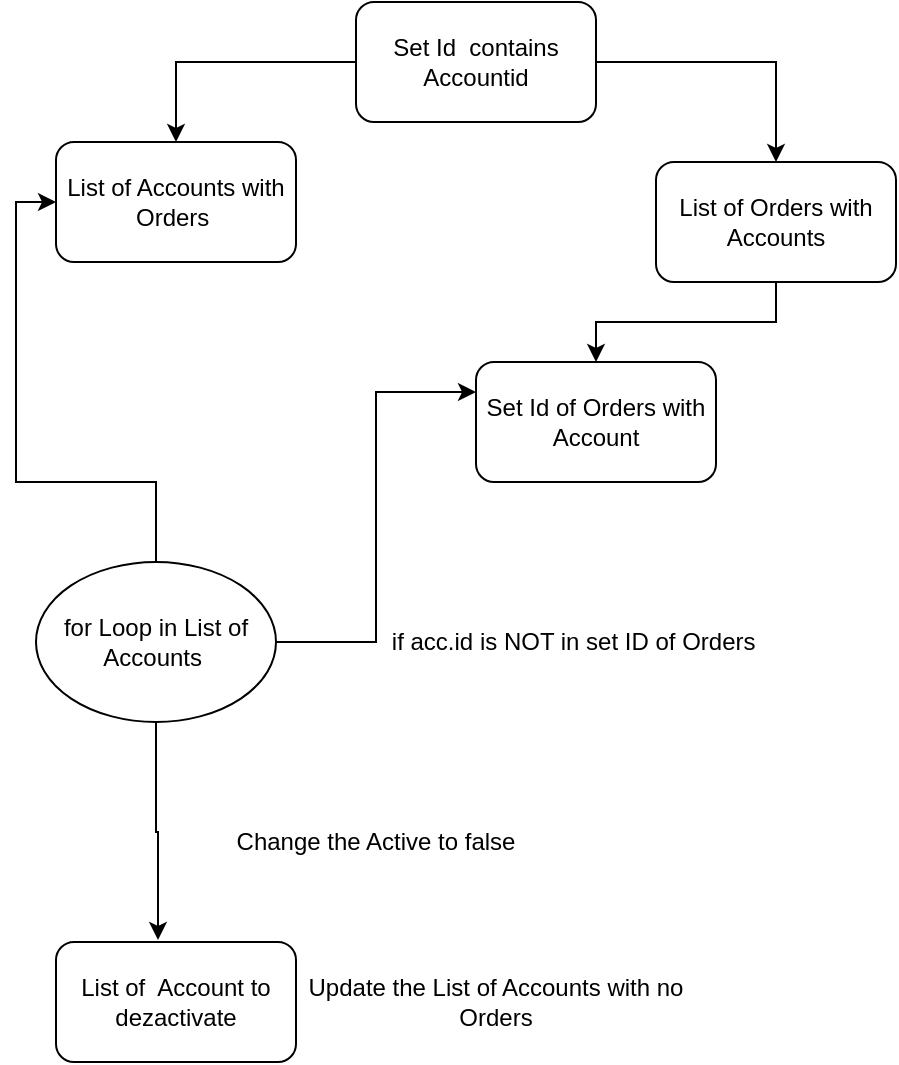 <mxfile version="13.6.0" type="github">
  <diagram id="qQmMKUxW-BNHHDpqoxyz" name="Page-1">
    <mxGraphModel dx="868" dy="482" grid="1" gridSize="10" guides="1" tooltips="1" connect="1" arrows="1" fold="1" page="1" pageScale="1" pageWidth="850" pageHeight="1100" math="0" shadow="0">
      <root>
        <mxCell id="0" />
        <mxCell id="1" parent="0" />
        <mxCell id="2s5P87bQGfyGgUvzPgCE-1" value="List of&amp;nbsp; Account to dezactivate" style="rounded=1;whiteSpace=wrap;html=1;" vertex="1" parent="1">
          <mxGeometry x="90" y="480" width="120" height="60" as="geometry" />
        </mxCell>
        <mxCell id="2s5P87bQGfyGgUvzPgCE-4" value="" style="edgeStyle=orthogonalEdgeStyle;rounded=0;orthogonalLoop=1;jettySize=auto;html=1;" edge="1" parent="1" source="2s5P87bQGfyGgUvzPgCE-2" target="2s5P87bQGfyGgUvzPgCE-3">
          <mxGeometry relative="1" as="geometry" />
        </mxCell>
        <mxCell id="2s5P87bQGfyGgUvzPgCE-6" value="" style="edgeStyle=orthogonalEdgeStyle;rounded=0;orthogonalLoop=1;jettySize=auto;html=1;" edge="1" parent="1" source="2s5P87bQGfyGgUvzPgCE-2" target="2s5P87bQGfyGgUvzPgCE-5">
          <mxGeometry relative="1" as="geometry" />
        </mxCell>
        <mxCell id="2s5P87bQGfyGgUvzPgCE-2" value="Set Id&amp;nbsp; contains Accountid" style="rounded=1;whiteSpace=wrap;html=1;" vertex="1" parent="1">
          <mxGeometry x="240" y="10" width="120" height="60" as="geometry" />
        </mxCell>
        <mxCell id="2s5P87bQGfyGgUvzPgCE-3" value="List of Accounts with Orders&amp;nbsp;" style="rounded=1;whiteSpace=wrap;html=1;" vertex="1" parent="1">
          <mxGeometry x="90" y="80" width="120" height="60" as="geometry" />
        </mxCell>
        <mxCell id="2s5P87bQGfyGgUvzPgCE-8" value="" style="edgeStyle=orthogonalEdgeStyle;rounded=0;orthogonalLoop=1;jettySize=auto;html=1;" edge="1" parent="1" source="2s5P87bQGfyGgUvzPgCE-5" target="2s5P87bQGfyGgUvzPgCE-7">
          <mxGeometry relative="1" as="geometry" />
        </mxCell>
        <mxCell id="2s5P87bQGfyGgUvzPgCE-5" value="List of Orders with Accounts" style="whiteSpace=wrap;html=1;rounded=1;" vertex="1" parent="1">
          <mxGeometry x="390" y="90" width="120" height="60" as="geometry" />
        </mxCell>
        <mxCell id="2s5P87bQGfyGgUvzPgCE-7" value="Set Id of Orders with Account" style="whiteSpace=wrap;html=1;rounded=1;" vertex="1" parent="1">
          <mxGeometry x="300" y="190" width="120" height="60" as="geometry" />
        </mxCell>
        <mxCell id="2s5P87bQGfyGgUvzPgCE-10" style="edgeStyle=orthogonalEdgeStyle;rounded=0;orthogonalLoop=1;jettySize=auto;html=1;entryX=0;entryY=0.5;entryDx=0;entryDy=0;exitX=0.5;exitY=0;exitDx=0;exitDy=0;" edge="1" parent="1" source="2s5P87bQGfyGgUvzPgCE-9" target="2s5P87bQGfyGgUvzPgCE-3">
          <mxGeometry relative="1" as="geometry">
            <Array as="points">
              <mxPoint x="140" y="250" />
              <mxPoint x="70" y="250" />
              <mxPoint x="70" y="110" />
            </Array>
          </mxGeometry>
        </mxCell>
        <mxCell id="2s5P87bQGfyGgUvzPgCE-11" style="edgeStyle=orthogonalEdgeStyle;rounded=0;orthogonalLoop=1;jettySize=auto;html=1;entryX=0;entryY=0.25;entryDx=0;entryDy=0;" edge="1" parent="1" source="2s5P87bQGfyGgUvzPgCE-9" target="2s5P87bQGfyGgUvzPgCE-7">
          <mxGeometry relative="1" as="geometry" />
        </mxCell>
        <mxCell id="2s5P87bQGfyGgUvzPgCE-13" style="edgeStyle=orthogonalEdgeStyle;rounded=0;orthogonalLoop=1;jettySize=auto;html=1;entryX=0.425;entryY=-0.017;entryDx=0;entryDy=0;entryPerimeter=0;" edge="1" parent="1" source="2s5P87bQGfyGgUvzPgCE-9" target="2s5P87bQGfyGgUvzPgCE-1">
          <mxGeometry relative="1" as="geometry" />
        </mxCell>
        <mxCell id="2s5P87bQGfyGgUvzPgCE-9" value="for Loop in List of Accounts&amp;nbsp;" style="ellipse;whiteSpace=wrap;html=1;" vertex="1" parent="1">
          <mxGeometry x="80" y="290" width="120" height="80" as="geometry" />
        </mxCell>
        <mxCell id="2s5P87bQGfyGgUvzPgCE-12" value="if acc.id is NOT in set ID of Orders&amp;nbsp;" style="text;html=1;align=center;verticalAlign=middle;resizable=0;points=[];autosize=1;" vertex="1" parent="1">
          <mxGeometry x="250" y="320" width="200" height="20" as="geometry" />
        </mxCell>
        <mxCell id="2s5P87bQGfyGgUvzPgCE-14" value="Change the Active to false" style="text;html=1;strokeColor=none;fillColor=none;align=center;verticalAlign=middle;whiteSpace=wrap;rounded=0;" vertex="1" parent="1">
          <mxGeometry x="150" y="420" width="200" height="20" as="geometry" />
        </mxCell>
        <mxCell id="2s5P87bQGfyGgUvzPgCE-15" value="Update the List of Accounts with no Orders" style="text;html=1;strokeColor=none;fillColor=none;align=center;verticalAlign=middle;whiteSpace=wrap;rounded=0;" vertex="1" parent="1">
          <mxGeometry x="210" y="500" width="200" height="20" as="geometry" />
        </mxCell>
      </root>
    </mxGraphModel>
  </diagram>
</mxfile>
